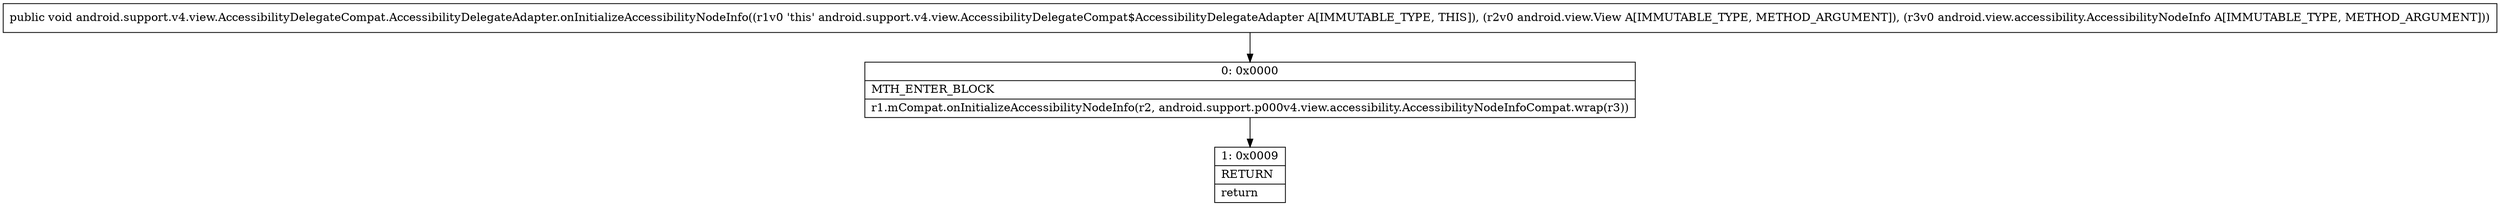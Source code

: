 digraph "CFG forandroid.support.v4.view.AccessibilityDelegateCompat.AccessibilityDelegateAdapter.onInitializeAccessibilityNodeInfo(Landroid\/view\/View;Landroid\/view\/accessibility\/AccessibilityNodeInfo;)V" {
Node_0 [shape=record,label="{0\:\ 0x0000|MTH_ENTER_BLOCK\l|r1.mCompat.onInitializeAccessibilityNodeInfo(r2, android.support.p000v4.view.accessibility.AccessibilityNodeInfoCompat.wrap(r3))\l}"];
Node_1 [shape=record,label="{1\:\ 0x0009|RETURN\l|return\l}"];
MethodNode[shape=record,label="{public void android.support.v4.view.AccessibilityDelegateCompat.AccessibilityDelegateAdapter.onInitializeAccessibilityNodeInfo((r1v0 'this' android.support.v4.view.AccessibilityDelegateCompat$AccessibilityDelegateAdapter A[IMMUTABLE_TYPE, THIS]), (r2v0 android.view.View A[IMMUTABLE_TYPE, METHOD_ARGUMENT]), (r3v0 android.view.accessibility.AccessibilityNodeInfo A[IMMUTABLE_TYPE, METHOD_ARGUMENT])) }"];
MethodNode -> Node_0;
Node_0 -> Node_1;
}

